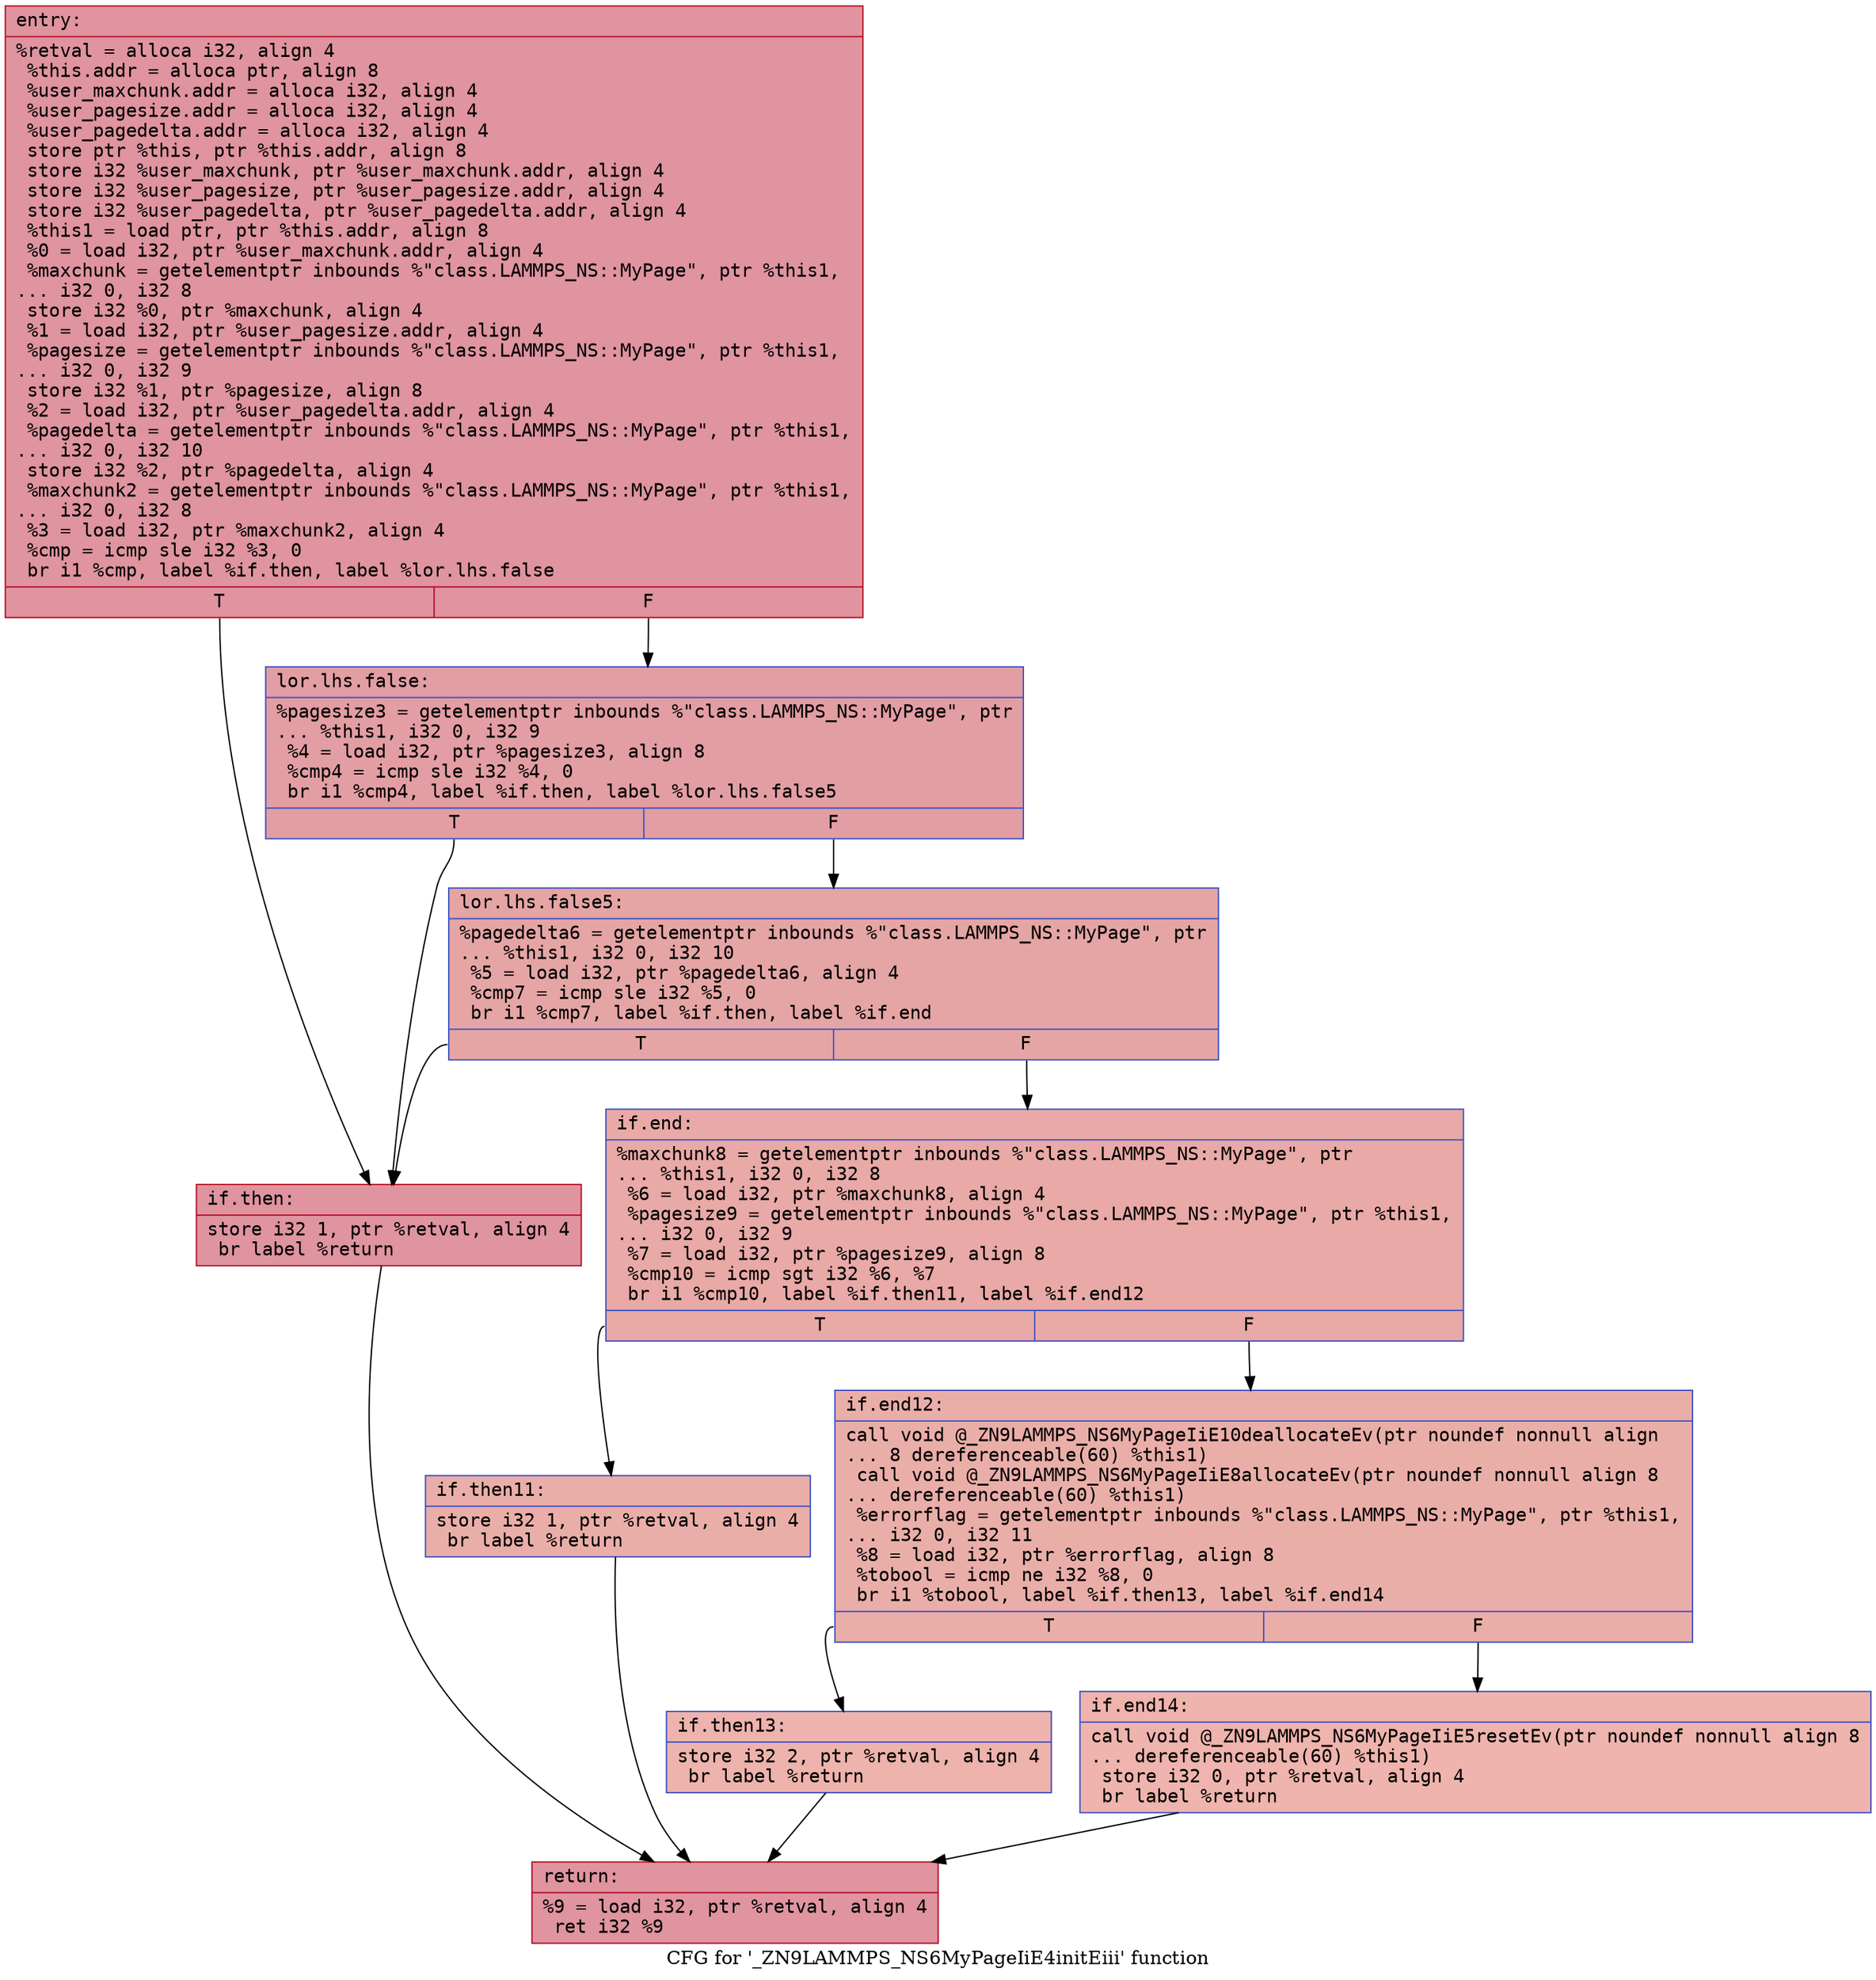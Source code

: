digraph "CFG for '_ZN9LAMMPS_NS6MyPageIiE4initEiii' function" {
	label="CFG for '_ZN9LAMMPS_NS6MyPageIiE4initEiii' function";

	Node0x556aef993cd0 [shape=record,color="#b70d28ff", style=filled, fillcolor="#b70d2870" fontname="Courier",label="{entry:\l|  %retval = alloca i32, align 4\l  %this.addr = alloca ptr, align 8\l  %user_maxchunk.addr = alloca i32, align 4\l  %user_pagesize.addr = alloca i32, align 4\l  %user_pagedelta.addr = alloca i32, align 4\l  store ptr %this, ptr %this.addr, align 8\l  store i32 %user_maxchunk, ptr %user_maxchunk.addr, align 4\l  store i32 %user_pagesize, ptr %user_pagesize.addr, align 4\l  store i32 %user_pagedelta, ptr %user_pagedelta.addr, align 4\l  %this1 = load ptr, ptr %this.addr, align 8\l  %0 = load i32, ptr %user_maxchunk.addr, align 4\l  %maxchunk = getelementptr inbounds %\"class.LAMMPS_NS::MyPage\", ptr %this1,\l... i32 0, i32 8\l  store i32 %0, ptr %maxchunk, align 4\l  %1 = load i32, ptr %user_pagesize.addr, align 4\l  %pagesize = getelementptr inbounds %\"class.LAMMPS_NS::MyPage\", ptr %this1,\l... i32 0, i32 9\l  store i32 %1, ptr %pagesize, align 8\l  %2 = load i32, ptr %user_pagedelta.addr, align 4\l  %pagedelta = getelementptr inbounds %\"class.LAMMPS_NS::MyPage\", ptr %this1,\l... i32 0, i32 10\l  store i32 %2, ptr %pagedelta, align 4\l  %maxchunk2 = getelementptr inbounds %\"class.LAMMPS_NS::MyPage\", ptr %this1,\l... i32 0, i32 8\l  %3 = load i32, ptr %maxchunk2, align 4\l  %cmp = icmp sle i32 %3, 0\l  br i1 %cmp, label %if.then, label %lor.lhs.false\l|{<s0>T|<s1>F}}"];
	Node0x556aef993cd0:s0 -> Node0x556aef994ce0[tooltip="entry -> if.then\nProbability 50.00%" ];
	Node0x556aef993cd0:s1 -> Node0x556aef98f300[tooltip="entry -> lor.lhs.false\nProbability 50.00%" ];
	Node0x556aef98f300 [shape=record,color="#3d50c3ff", style=filled, fillcolor="#be242e70" fontname="Courier",label="{lor.lhs.false:\l|  %pagesize3 = getelementptr inbounds %\"class.LAMMPS_NS::MyPage\", ptr\l... %this1, i32 0, i32 9\l  %4 = load i32, ptr %pagesize3, align 8\l  %cmp4 = icmp sle i32 %4, 0\l  br i1 %cmp4, label %if.then, label %lor.lhs.false5\l|{<s0>T|<s1>F}}"];
	Node0x556aef98f300:s0 -> Node0x556aef994ce0[tooltip="lor.lhs.false -> if.then\nProbability 50.00%" ];
	Node0x556aef98f300:s1 -> Node0x556aef98f620[tooltip="lor.lhs.false -> lor.lhs.false5\nProbability 50.00%" ];
	Node0x556aef98f620 [shape=record,color="#3d50c3ff", style=filled, fillcolor="#c5333470" fontname="Courier",label="{lor.lhs.false5:\l|  %pagedelta6 = getelementptr inbounds %\"class.LAMMPS_NS::MyPage\", ptr\l... %this1, i32 0, i32 10\l  %5 = load i32, ptr %pagedelta6, align 4\l  %cmp7 = icmp sle i32 %5, 0\l  br i1 %cmp7, label %if.then, label %if.end\l|{<s0>T|<s1>F}}"];
	Node0x556aef98f620:s0 -> Node0x556aef994ce0[tooltip="lor.lhs.false5 -> if.then\nProbability 50.00%" ];
	Node0x556aef98f620:s1 -> Node0x556aef98f970[tooltip="lor.lhs.false5 -> if.end\nProbability 50.00%" ];
	Node0x556aef994ce0 [shape=record,color="#b70d28ff", style=filled, fillcolor="#b70d2870" fontname="Courier",label="{if.then:\l|  store i32 1, ptr %retval, align 4\l  br label %return\l}"];
	Node0x556aef994ce0 -> Node0x556aef98fa90[tooltip="if.then -> return\nProbability 100.00%" ];
	Node0x556aef98f970 [shape=record,color="#3d50c3ff", style=filled, fillcolor="#ca3b3770" fontname="Courier",label="{if.end:\l|  %maxchunk8 = getelementptr inbounds %\"class.LAMMPS_NS::MyPage\", ptr\l... %this1, i32 0, i32 8\l  %6 = load i32, ptr %maxchunk8, align 4\l  %pagesize9 = getelementptr inbounds %\"class.LAMMPS_NS::MyPage\", ptr %this1,\l... i32 0, i32 9\l  %7 = load i32, ptr %pagesize9, align 8\l  %cmp10 = icmp sgt i32 %6, %7\l  br i1 %cmp10, label %if.then11, label %if.end12\l|{<s0>T|<s1>F}}"];
	Node0x556aef98f970:s0 -> Node0x556aef996520[tooltip="if.end -> if.then11\nProbability 50.00%" ];
	Node0x556aef98f970:s1 -> Node0x556aef9965a0[tooltip="if.end -> if.end12\nProbability 50.00%" ];
	Node0x556aef996520 [shape=record,color="#3d50c3ff", style=filled, fillcolor="#d0473d70" fontname="Courier",label="{if.then11:\l|  store i32 1, ptr %retval, align 4\l  br label %return\l}"];
	Node0x556aef996520 -> Node0x556aef98fa90[tooltip="if.then11 -> return\nProbability 100.00%" ];
	Node0x556aef9965a0 [shape=record,color="#3d50c3ff", style=filled, fillcolor="#d0473d70" fontname="Courier",label="{if.end12:\l|  call void @_ZN9LAMMPS_NS6MyPageIiE10deallocateEv(ptr noundef nonnull align\l... 8 dereferenceable(60) %this1)\l  call void @_ZN9LAMMPS_NS6MyPageIiE8allocateEv(ptr noundef nonnull align 8\l... dereferenceable(60) %this1)\l  %errorflag = getelementptr inbounds %\"class.LAMMPS_NS::MyPage\", ptr %this1,\l... i32 0, i32 11\l  %8 = load i32, ptr %errorflag, align 8\l  %tobool = icmp ne i32 %8, 0\l  br i1 %tobool, label %if.then13, label %if.end14\l|{<s0>T|<s1>F}}"];
	Node0x556aef9965a0:s0 -> Node0x556aef996c90[tooltip="if.end12 -> if.then13\nProbability 62.50%" ];
	Node0x556aef9965a0:s1 -> Node0x556aef996d10[tooltip="if.end12 -> if.end14\nProbability 37.50%" ];
	Node0x556aef996c90 [shape=record,color="#3d50c3ff", style=filled, fillcolor="#d6524470" fontname="Courier",label="{if.then13:\l|  store i32 2, ptr %retval, align 4\l  br label %return\l}"];
	Node0x556aef996c90 -> Node0x556aef98fa90[tooltip="if.then13 -> return\nProbability 100.00%" ];
	Node0x556aef996d10 [shape=record,color="#3d50c3ff", style=filled, fillcolor="#d8564670" fontname="Courier",label="{if.end14:\l|  call void @_ZN9LAMMPS_NS6MyPageIiE5resetEv(ptr noundef nonnull align 8\l... dereferenceable(60) %this1)\l  store i32 0, ptr %retval, align 4\l  br label %return\l}"];
	Node0x556aef996d10 -> Node0x556aef98fa90[tooltip="if.end14 -> return\nProbability 100.00%" ];
	Node0x556aef98fa90 [shape=record,color="#b70d28ff", style=filled, fillcolor="#b70d2870" fontname="Courier",label="{return:\l|  %9 = load i32, ptr %retval, align 4\l  ret i32 %9\l}"];
}
